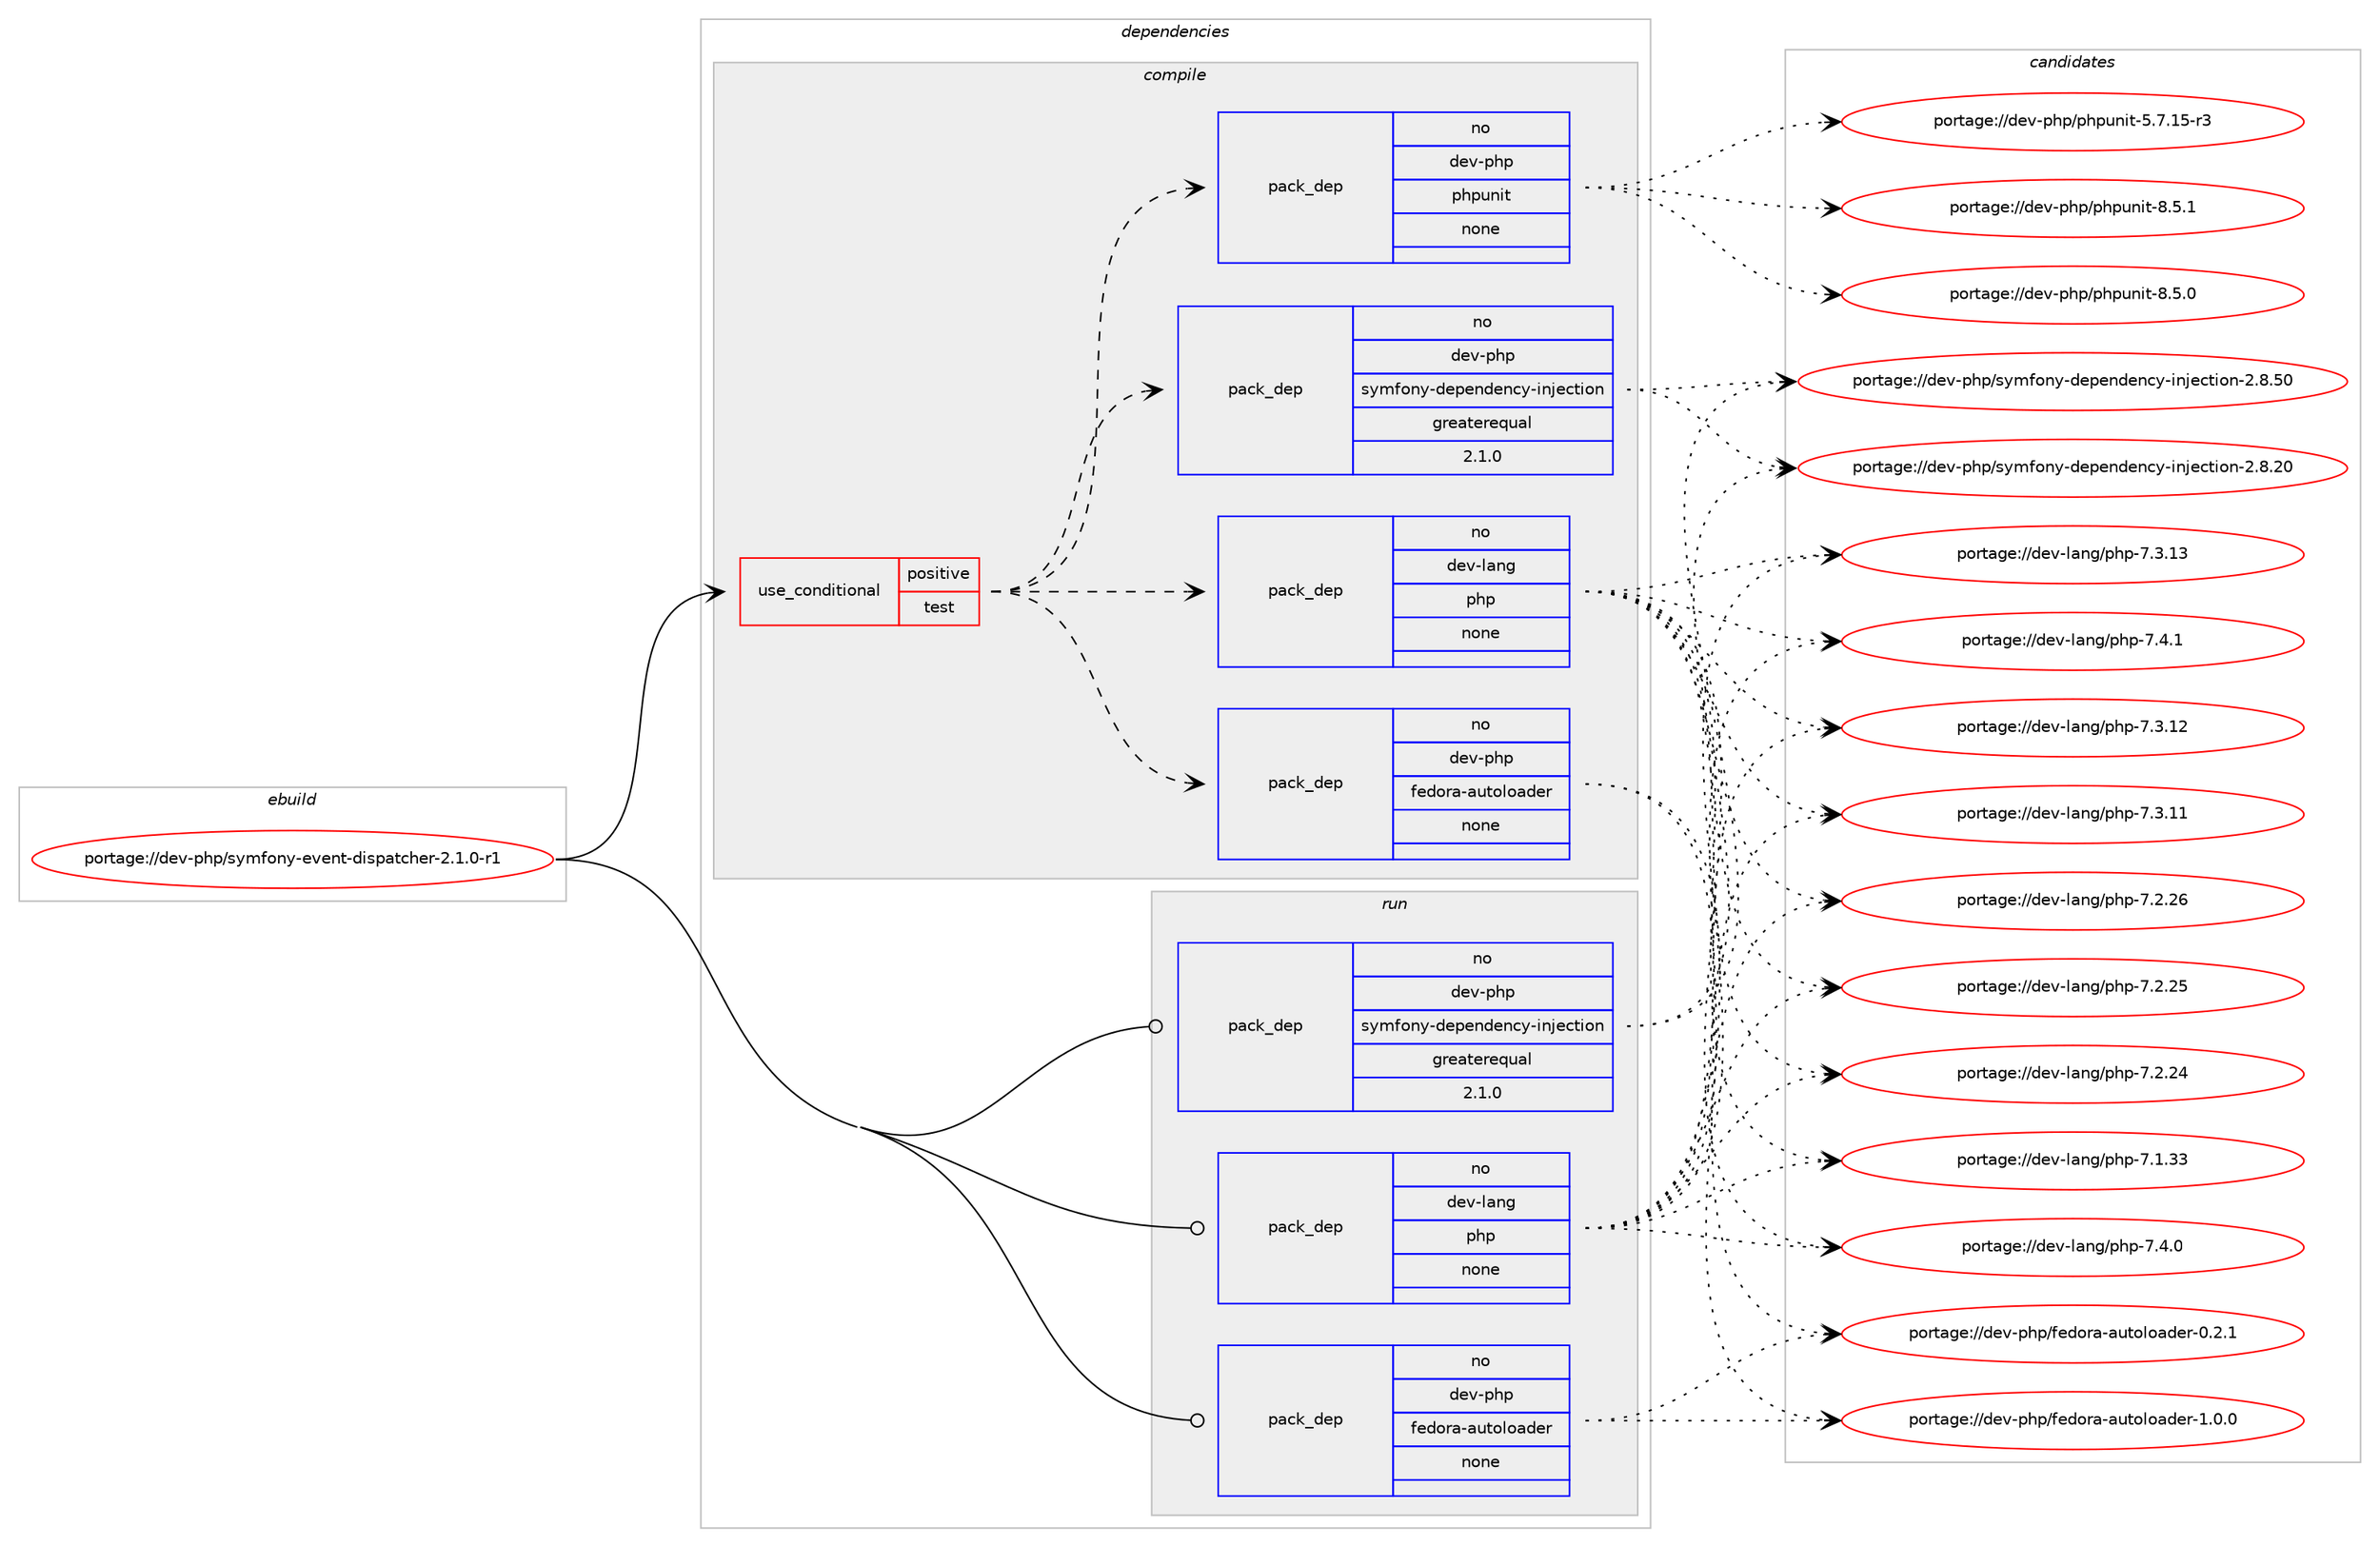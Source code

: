 digraph prolog {

# *************
# Graph options
# *************

newrank=true;
concentrate=true;
compound=true;
graph [rankdir=LR,fontname=Helvetica,fontsize=10,ranksep=1.5];#, ranksep=2.5, nodesep=0.2];
edge  [arrowhead=vee];
node  [fontname=Helvetica,fontsize=10];

# **********
# The ebuild
# **********

subgraph cluster_leftcol {
color=gray;
label=<<i>ebuild</i>>;
id [label="portage://dev-php/symfony-event-dispatcher-2.1.0-r1", color=red, width=4, href="../dev-php/symfony-event-dispatcher-2.1.0-r1.svg"];
}

# ****************
# The dependencies
# ****************

subgraph cluster_midcol {
color=gray;
label=<<i>dependencies</i>>;
subgraph cluster_compile {
fillcolor="#eeeeee";
style=filled;
label=<<i>compile</i>>;
subgraph cond119802 {
dependency474136 [label=<<TABLE BORDER="0" CELLBORDER="1" CELLSPACING="0" CELLPADDING="4"><TR><TD ROWSPAN="3" CELLPADDING="10">use_conditional</TD></TR><TR><TD>positive</TD></TR><TR><TD>test</TD></TR></TABLE>>, shape=none, color=red];
subgraph pack349315 {
dependency474137 [label=<<TABLE BORDER="0" CELLBORDER="1" CELLSPACING="0" CELLPADDING="4" WIDTH="220"><TR><TD ROWSPAN="6" CELLPADDING="30">pack_dep</TD></TR><TR><TD WIDTH="110">no</TD></TR><TR><TD>dev-lang</TD></TR><TR><TD>php</TD></TR><TR><TD>none</TD></TR><TR><TD></TD></TR></TABLE>>, shape=none, color=blue];
}
dependency474136:e -> dependency474137:w [weight=20,style="dashed",arrowhead="vee"];
subgraph pack349316 {
dependency474138 [label=<<TABLE BORDER="0" CELLBORDER="1" CELLSPACING="0" CELLPADDING="4" WIDTH="220"><TR><TD ROWSPAN="6" CELLPADDING="30">pack_dep</TD></TR><TR><TD WIDTH="110">no</TD></TR><TR><TD>dev-php</TD></TR><TR><TD>fedora-autoloader</TD></TR><TR><TD>none</TD></TR><TR><TD></TD></TR></TABLE>>, shape=none, color=blue];
}
dependency474136:e -> dependency474138:w [weight=20,style="dashed",arrowhead="vee"];
subgraph pack349317 {
dependency474139 [label=<<TABLE BORDER="0" CELLBORDER="1" CELLSPACING="0" CELLPADDING="4" WIDTH="220"><TR><TD ROWSPAN="6" CELLPADDING="30">pack_dep</TD></TR><TR><TD WIDTH="110">no</TD></TR><TR><TD>dev-php</TD></TR><TR><TD>symfony-dependency-injection</TD></TR><TR><TD>greaterequal</TD></TR><TR><TD>2.1.0</TD></TR></TABLE>>, shape=none, color=blue];
}
dependency474136:e -> dependency474139:w [weight=20,style="dashed",arrowhead="vee"];
subgraph pack349318 {
dependency474140 [label=<<TABLE BORDER="0" CELLBORDER="1" CELLSPACING="0" CELLPADDING="4" WIDTH="220"><TR><TD ROWSPAN="6" CELLPADDING="30">pack_dep</TD></TR><TR><TD WIDTH="110">no</TD></TR><TR><TD>dev-php</TD></TR><TR><TD>phpunit</TD></TR><TR><TD>none</TD></TR><TR><TD></TD></TR></TABLE>>, shape=none, color=blue];
}
dependency474136:e -> dependency474140:w [weight=20,style="dashed",arrowhead="vee"];
}
id:e -> dependency474136:w [weight=20,style="solid",arrowhead="vee"];
}
subgraph cluster_compileandrun {
fillcolor="#eeeeee";
style=filled;
label=<<i>compile and run</i>>;
}
subgraph cluster_run {
fillcolor="#eeeeee";
style=filled;
label=<<i>run</i>>;
subgraph pack349319 {
dependency474141 [label=<<TABLE BORDER="0" CELLBORDER="1" CELLSPACING="0" CELLPADDING="4" WIDTH="220"><TR><TD ROWSPAN="6" CELLPADDING="30">pack_dep</TD></TR><TR><TD WIDTH="110">no</TD></TR><TR><TD>dev-lang</TD></TR><TR><TD>php</TD></TR><TR><TD>none</TD></TR><TR><TD></TD></TR></TABLE>>, shape=none, color=blue];
}
id:e -> dependency474141:w [weight=20,style="solid",arrowhead="odot"];
subgraph pack349320 {
dependency474142 [label=<<TABLE BORDER="0" CELLBORDER="1" CELLSPACING="0" CELLPADDING="4" WIDTH="220"><TR><TD ROWSPAN="6" CELLPADDING="30">pack_dep</TD></TR><TR><TD WIDTH="110">no</TD></TR><TR><TD>dev-php</TD></TR><TR><TD>fedora-autoloader</TD></TR><TR><TD>none</TD></TR><TR><TD></TD></TR></TABLE>>, shape=none, color=blue];
}
id:e -> dependency474142:w [weight=20,style="solid",arrowhead="odot"];
subgraph pack349321 {
dependency474143 [label=<<TABLE BORDER="0" CELLBORDER="1" CELLSPACING="0" CELLPADDING="4" WIDTH="220"><TR><TD ROWSPAN="6" CELLPADDING="30">pack_dep</TD></TR><TR><TD WIDTH="110">no</TD></TR><TR><TD>dev-php</TD></TR><TR><TD>symfony-dependency-injection</TD></TR><TR><TD>greaterequal</TD></TR><TR><TD>2.1.0</TD></TR></TABLE>>, shape=none, color=blue];
}
id:e -> dependency474143:w [weight=20,style="solid",arrowhead="odot"];
}
}

# **************
# The candidates
# **************

subgraph cluster_choices {
rank=same;
color=gray;
label=<<i>candidates</i>>;

subgraph choice349315 {
color=black;
nodesep=1;
choice100101118451089711010347112104112455546524649 [label="portage://dev-lang/php-7.4.1", color=red, width=4,href="../dev-lang/php-7.4.1.svg"];
choice100101118451089711010347112104112455546524648 [label="portage://dev-lang/php-7.4.0", color=red, width=4,href="../dev-lang/php-7.4.0.svg"];
choice10010111845108971101034711210411245554651464951 [label="portage://dev-lang/php-7.3.13", color=red, width=4,href="../dev-lang/php-7.3.13.svg"];
choice10010111845108971101034711210411245554651464950 [label="portage://dev-lang/php-7.3.12", color=red, width=4,href="../dev-lang/php-7.3.12.svg"];
choice10010111845108971101034711210411245554651464949 [label="portage://dev-lang/php-7.3.11", color=red, width=4,href="../dev-lang/php-7.3.11.svg"];
choice10010111845108971101034711210411245554650465054 [label="portage://dev-lang/php-7.2.26", color=red, width=4,href="../dev-lang/php-7.2.26.svg"];
choice10010111845108971101034711210411245554650465053 [label="portage://dev-lang/php-7.2.25", color=red, width=4,href="../dev-lang/php-7.2.25.svg"];
choice10010111845108971101034711210411245554650465052 [label="portage://dev-lang/php-7.2.24", color=red, width=4,href="../dev-lang/php-7.2.24.svg"];
choice10010111845108971101034711210411245554649465151 [label="portage://dev-lang/php-7.1.33", color=red, width=4,href="../dev-lang/php-7.1.33.svg"];
dependency474137:e -> choice100101118451089711010347112104112455546524649:w [style=dotted,weight="100"];
dependency474137:e -> choice100101118451089711010347112104112455546524648:w [style=dotted,weight="100"];
dependency474137:e -> choice10010111845108971101034711210411245554651464951:w [style=dotted,weight="100"];
dependency474137:e -> choice10010111845108971101034711210411245554651464950:w [style=dotted,weight="100"];
dependency474137:e -> choice10010111845108971101034711210411245554651464949:w [style=dotted,weight="100"];
dependency474137:e -> choice10010111845108971101034711210411245554650465054:w [style=dotted,weight="100"];
dependency474137:e -> choice10010111845108971101034711210411245554650465053:w [style=dotted,weight="100"];
dependency474137:e -> choice10010111845108971101034711210411245554650465052:w [style=dotted,weight="100"];
dependency474137:e -> choice10010111845108971101034711210411245554649465151:w [style=dotted,weight="100"];
}
subgraph choice349316 {
color=black;
nodesep=1;
choice100101118451121041124710210110011111497459711711611110811197100101114454946484648 [label="portage://dev-php/fedora-autoloader-1.0.0", color=red, width=4,href="../dev-php/fedora-autoloader-1.0.0.svg"];
choice100101118451121041124710210110011111497459711711611110811197100101114454846504649 [label="portage://dev-php/fedora-autoloader-0.2.1", color=red, width=4,href="../dev-php/fedora-autoloader-0.2.1.svg"];
dependency474138:e -> choice100101118451121041124710210110011111497459711711611110811197100101114454946484648:w [style=dotted,weight="100"];
dependency474138:e -> choice100101118451121041124710210110011111497459711711611110811197100101114454846504649:w [style=dotted,weight="100"];
}
subgraph choice349317 {
color=black;
nodesep=1;
choice10010111845112104112471151211091021111101214510010111210111010010111099121451051101061019911610511111045504656465348 [label="portage://dev-php/symfony-dependency-injection-2.8.50", color=red, width=4,href="../dev-php/symfony-dependency-injection-2.8.50.svg"];
choice10010111845112104112471151211091021111101214510010111210111010010111099121451051101061019911610511111045504656465048 [label="portage://dev-php/symfony-dependency-injection-2.8.20", color=red, width=4,href="../dev-php/symfony-dependency-injection-2.8.20.svg"];
dependency474139:e -> choice10010111845112104112471151211091021111101214510010111210111010010111099121451051101061019911610511111045504656465348:w [style=dotted,weight="100"];
dependency474139:e -> choice10010111845112104112471151211091021111101214510010111210111010010111099121451051101061019911610511111045504656465048:w [style=dotted,weight="100"];
}
subgraph choice349318 {
color=black;
nodesep=1;
choice1001011184511210411247112104112117110105116455646534649 [label="portage://dev-php/phpunit-8.5.1", color=red, width=4,href="../dev-php/phpunit-8.5.1.svg"];
choice1001011184511210411247112104112117110105116455646534648 [label="portage://dev-php/phpunit-8.5.0", color=red, width=4,href="../dev-php/phpunit-8.5.0.svg"];
choice1001011184511210411247112104112117110105116455346554649534511451 [label="portage://dev-php/phpunit-5.7.15-r3", color=red, width=4,href="../dev-php/phpunit-5.7.15-r3.svg"];
dependency474140:e -> choice1001011184511210411247112104112117110105116455646534649:w [style=dotted,weight="100"];
dependency474140:e -> choice1001011184511210411247112104112117110105116455646534648:w [style=dotted,weight="100"];
dependency474140:e -> choice1001011184511210411247112104112117110105116455346554649534511451:w [style=dotted,weight="100"];
}
subgraph choice349319 {
color=black;
nodesep=1;
choice100101118451089711010347112104112455546524649 [label="portage://dev-lang/php-7.4.1", color=red, width=4,href="../dev-lang/php-7.4.1.svg"];
choice100101118451089711010347112104112455546524648 [label="portage://dev-lang/php-7.4.0", color=red, width=4,href="../dev-lang/php-7.4.0.svg"];
choice10010111845108971101034711210411245554651464951 [label="portage://dev-lang/php-7.3.13", color=red, width=4,href="../dev-lang/php-7.3.13.svg"];
choice10010111845108971101034711210411245554651464950 [label="portage://dev-lang/php-7.3.12", color=red, width=4,href="../dev-lang/php-7.3.12.svg"];
choice10010111845108971101034711210411245554651464949 [label="portage://dev-lang/php-7.3.11", color=red, width=4,href="../dev-lang/php-7.3.11.svg"];
choice10010111845108971101034711210411245554650465054 [label="portage://dev-lang/php-7.2.26", color=red, width=4,href="../dev-lang/php-7.2.26.svg"];
choice10010111845108971101034711210411245554650465053 [label="portage://dev-lang/php-7.2.25", color=red, width=4,href="../dev-lang/php-7.2.25.svg"];
choice10010111845108971101034711210411245554650465052 [label="portage://dev-lang/php-7.2.24", color=red, width=4,href="../dev-lang/php-7.2.24.svg"];
choice10010111845108971101034711210411245554649465151 [label="portage://dev-lang/php-7.1.33", color=red, width=4,href="../dev-lang/php-7.1.33.svg"];
dependency474141:e -> choice100101118451089711010347112104112455546524649:w [style=dotted,weight="100"];
dependency474141:e -> choice100101118451089711010347112104112455546524648:w [style=dotted,weight="100"];
dependency474141:e -> choice10010111845108971101034711210411245554651464951:w [style=dotted,weight="100"];
dependency474141:e -> choice10010111845108971101034711210411245554651464950:w [style=dotted,weight="100"];
dependency474141:e -> choice10010111845108971101034711210411245554651464949:w [style=dotted,weight="100"];
dependency474141:e -> choice10010111845108971101034711210411245554650465054:w [style=dotted,weight="100"];
dependency474141:e -> choice10010111845108971101034711210411245554650465053:w [style=dotted,weight="100"];
dependency474141:e -> choice10010111845108971101034711210411245554650465052:w [style=dotted,weight="100"];
dependency474141:e -> choice10010111845108971101034711210411245554649465151:w [style=dotted,weight="100"];
}
subgraph choice349320 {
color=black;
nodesep=1;
choice100101118451121041124710210110011111497459711711611110811197100101114454946484648 [label="portage://dev-php/fedora-autoloader-1.0.0", color=red, width=4,href="../dev-php/fedora-autoloader-1.0.0.svg"];
choice100101118451121041124710210110011111497459711711611110811197100101114454846504649 [label="portage://dev-php/fedora-autoloader-0.2.1", color=red, width=4,href="../dev-php/fedora-autoloader-0.2.1.svg"];
dependency474142:e -> choice100101118451121041124710210110011111497459711711611110811197100101114454946484648:w [style=dotted,weight="100"];
dependency474142:e -> choice100101118451121041124710210110011111497459711711611110811197100101114454846504649:w [style=dotted,weight="100"];
}
subgraph choice349321 {
color=black;
nodesep=1;
choice10010111845112104112471151211091021111101214510010111210111010010111099121451051101061019911610511111045504656465348 [label="portage://dev-php/symfony-dependency-injection-2.8.50", color=red, width=4,href="../dev-php/symfony-dependency-injection-2.8.50.svg"];
choice10010111845112104112471151211091021111101214510010111210111010010111099121451051101061019911610511111045504656465048 [label="portage://dev-php/symfony-dependency-injection-2.8.20", color=red, width=4,href="../dev-php/symfony-dependency-injection-2.8.20.svg"];
dependency474143:e -> choice10010111845112104112471151211091021111101214510010111210111010010111099121451051101061019911610511111045504656465348:w [style=dotted,weight="100"];
dependency474143:e -> choice10010111845112104112471151211091021111101214510010111210111010010111099121451051101061019911610511111045504656465048:w [style=dotted,weight="100"];
}
}

}
